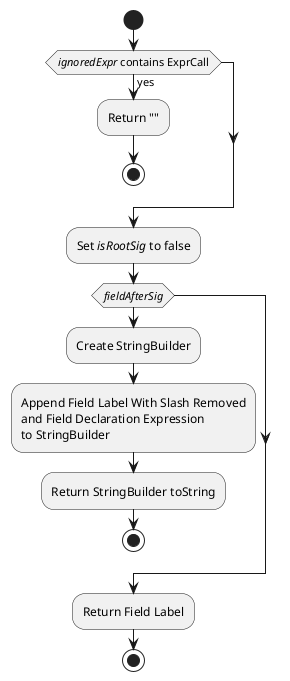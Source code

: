 @startuml
start
if(//ignoredExpr// contains ExprCall) then (yes)
:Return "";
stop
endif
:Set //isRootSig// to false;
if(//fieldAfterSig//)
:Create StringBuilder;
:Append Field Label With Slash Removed
and Field Declaration Expression
to StringBuilder;
:Return StringBuilder toString;
stop
endif
:Return Field Label;
stop
@enduml